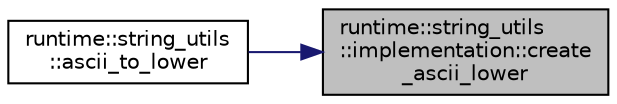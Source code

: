digraph "runtime::string_utils::implementation::create_ascii_lower"
{
 // LATEX_PDF_SIZE
  edge [fontname="Helvetica",fontsize="10",labelfontname="Helvetica",labelfontsize="10"];
  node [fontname="Helvetica",fontsize="10",shape=record];
  rankdir="RL";
  Node1 [label="runtime::string_utils\l::implementation::create\l_ascii_lower",height=0.2,width=0.4,color="black", fillcolor="grey75", style="filled", fontcolor="black",tooltip=" "];
  Node1 -> Node2 [dir="back",color="midnightblue",fontsize="10",style="solid",fontname="Helvetica"];
  Node2 [label="runtime::string_utils\l::ascii_to_lower",height=0.2,width=0.4,color="black", fillcolor="white", style="filled",URL="$namespaceruntime_1_1string__utils.html#a648bd74a65e3e54aa7ed98f8cb9fd1b5",tooltip=" "];
}

